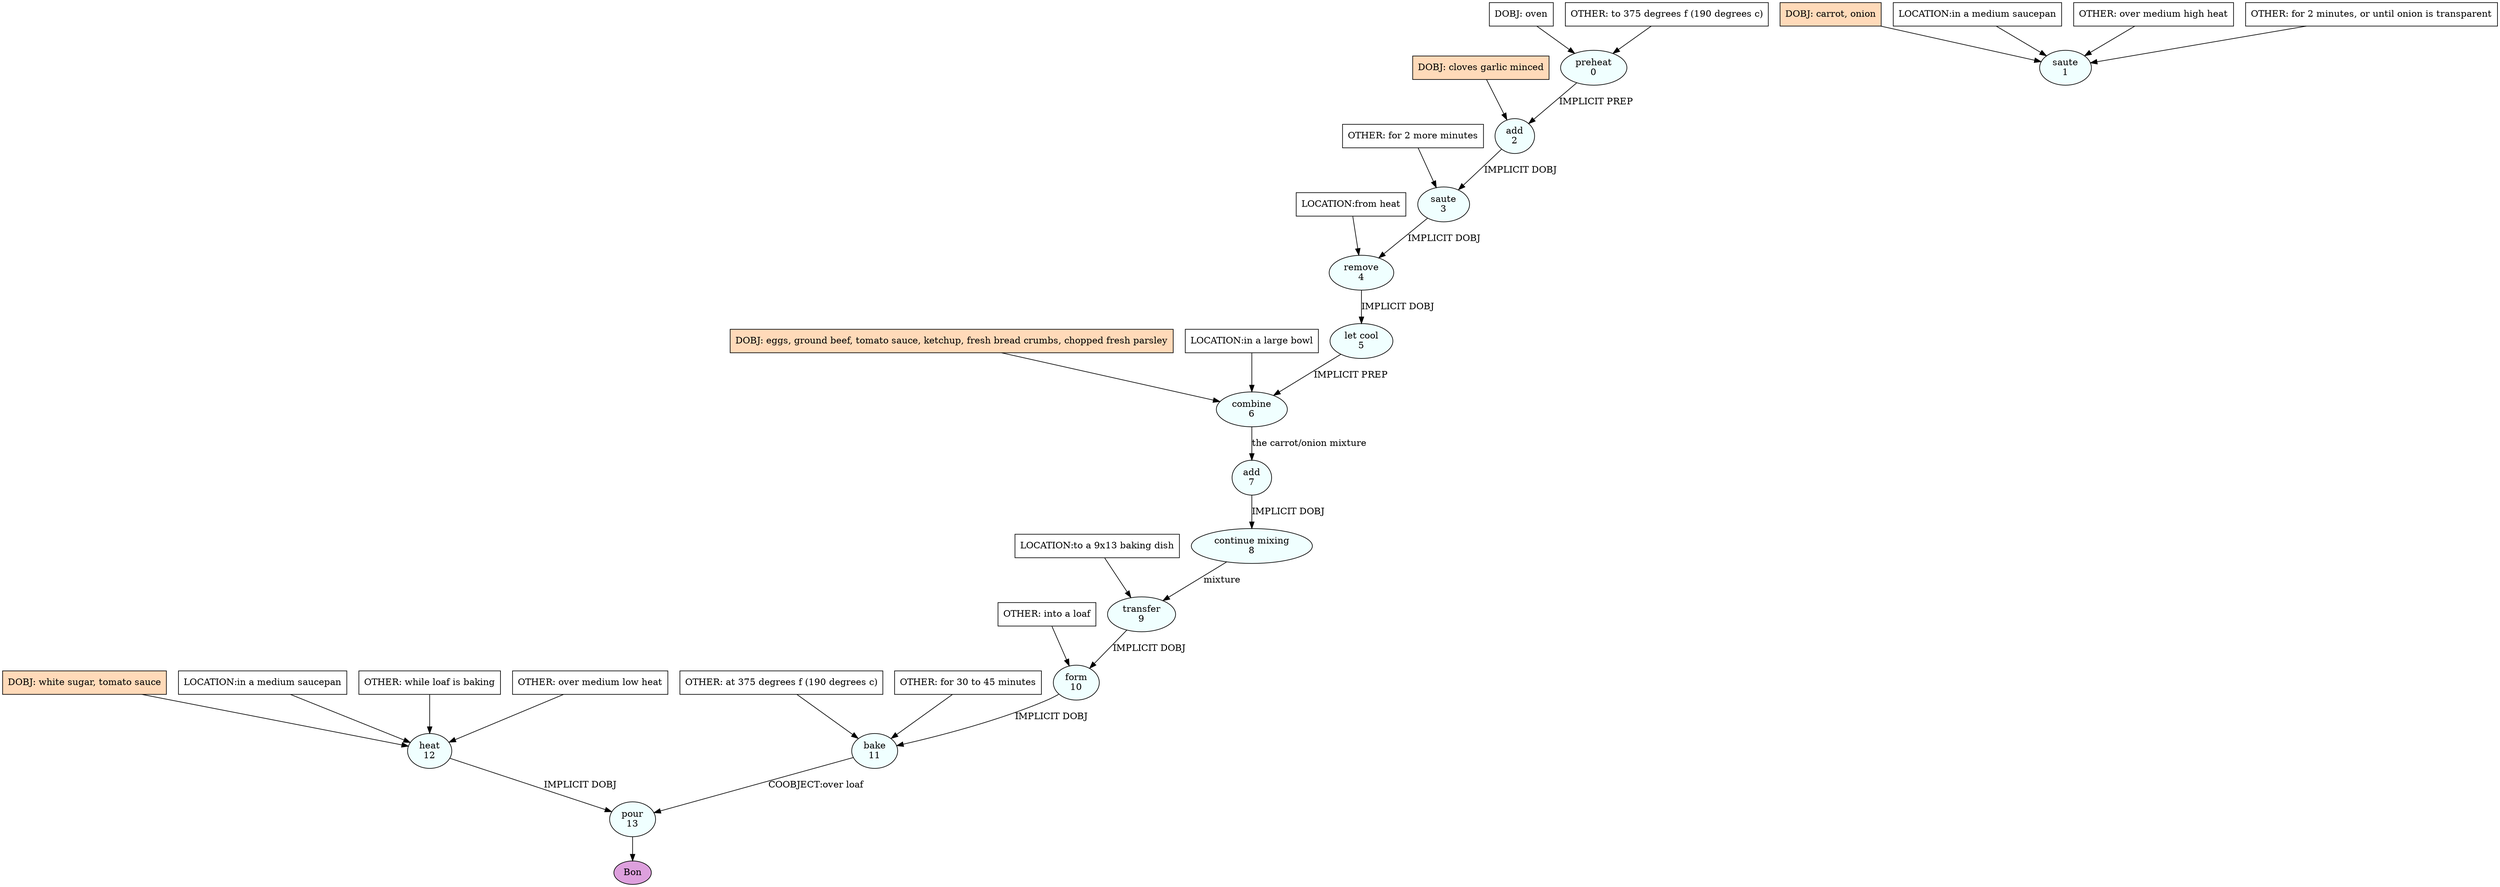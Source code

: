 digraph recipe {
E0[label="preheat
0", shape=oval, style=filled, fillcolor=azure]
E1[label="saute
1", shape=oval, style=filled, fillcolor=azure]
E2[label="add
2", shape=oval, style=filled, fillcolor=azure]
E3[label="saute
3", shape=oval, style=filled, fillcolor=azure]
E4[label="remove
4", shape=oval, style=filled, fillcolor=azure]
E5[label="let cool
5", shape=oval, style=filled, fillcolor=azure]
E6[label="combine
6", shape=oval, style=filled, fillcolor=azure]
E7[label="add
7", shape=oval, style=filled, fillcolor=azure]
E8[label="continue mixing
8", shape=oval, style=filled, fillcolor=azure]
E9[label="transfer
9", shape=oval, style=filled, fillcolor=azure]
E10[label="form
10", shape=oval, style=filled, fillcolor=azure]
E11[label="bake
11", shape=oval, style=filled, fillcolor=azure]
E12[label="heat
12", shape=oval, style=filled, fillcolor=azure]
E13[label="pour
13", shape=oval, style=filled, fillcolor=azure]
D12[label="DOBJ: white sugar, tomato sauce", shape=box, style=filled, fillcolor=peachpuff]
D12 -> E12
P12_0[label="LOCATION:in a medium saucepan", shape=box, style=filled, fillcolor=white]
P12_0 -> E12
O12_0[label="OTHER: while loaf is baking", shape=box, style=filled, fillcolor=white]
O12_0 -> E12
O12_1[label="OTHER: over medium low heat", shape=box, style=filled, fillcolor=white]
O12_1 -> E12
D1[label="DOBJ: carrot, onion", shape=box, style=filled, fillcolor=peachpuff]
D1 -> E1
P1_0[label="LOCATION:in a medium saucepan", shape=box, style=filled, fillcolor=white]
P1_0 -> E1
O1_0[label="OTHER: over medium high heat", shape=box, style=filled, fillcolor=white]
O1_0 -> E1
O1_1[label="OTHER: for 2 minutes, or until onion is transparent", shape=box, style=filled, fillcolor=white]
O1_1 -> E1
D0[label="DOBJ: oven", shape=box, style=filled, fillcolor=white]
D0 -> E0
O0_0[label="OTHER: to 375 degrees f (190 degrees c)", shape=box, style=filled, fillcolor=white]
O0_0 -> E0
D2_ing[label="DOBJ: cloves garlic minced", shape=box, style=filled, fillcolor=peachpuff]
D2_ing -> E2
E0 -> E2 [label="IMPLICIT PREP"]
E2 -> E3 [label="IMPLICIT DOBJ"]
O3_0_0[label="OTHER: for 2 more minutes", shape=box, style=filled, fillcolor=white]
O3_0_0 -> E3
E3 -> E4 [label="IMPLICIT DOBJ"]
P4_0_0[label="LOCATION:from heat", shape=box, style=filled, fillcolor=white]
P4_0_0 -> E4
E4 -> E5 [label="IMPLICIT DOBJ"]
D6_ing[label="DOBJ: eggs, ground beef, tomato sauce, ketchup, fresh bread crumbs, chopped fresh parsley", shape=box, style=filled, fillcolor=peachpuff]
D6_ing -> E6
E5 -> E6 [label="IMPLICIT PREP"]
P6_1_0[label="LOCATION:in a large bowl", shape=box, style=filled, fillcolor=white]
P6_1_0 -> E6
E6 -> E7 [label="the carrot/onion mixture"]
E7 -> E8 [label="IMPLICIT DOBJ"]
E8 -> E9 [label="mixture"]
P9_0_0[label="LOCATION:to a 9x13 baking dish", shape=box, style=filled, fillcolor=white]
P9_0_0 -> E9
E9 -> E10 [label="IMPLICIT DOBJ"]
O10_0_0[label="OTHER: into a loaf", shape=box, style=filled, fillcolor=white]
O10_0_0 -> E10
E10 -> E11 [label="IMPLICIT DOBJ"]
O11_0_0[label="OTHER: at 375 degrees f (190 degrees c)", shape=box, style=filled, fillcolor=white]
O11_0_0 -> E11
O11_1_0[label="OTHER: for 30 to 45 minutes", shape=box, style=filled, fillcolor=white]
O11_1_0 -> E11
E12 -> E13 [label="IMPLICIT DOBJ"]
E11 -> E13 [label="COOBJECT:over loaf"]
EOR[label="Bon", shape=oval, style=filled, fillcolor=plum]
E13 -> EOR
}
